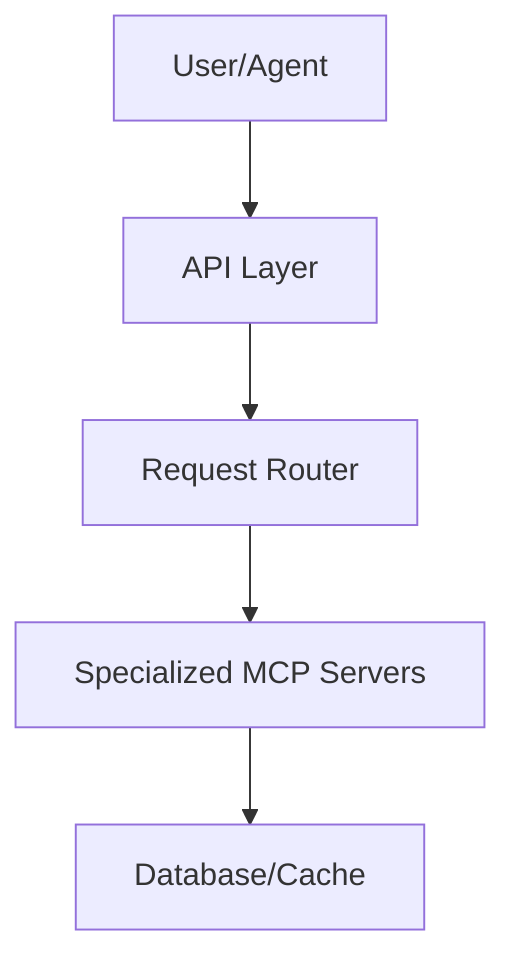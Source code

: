 %% MCP Server Architecture
flowchart TB
    User[User/Agent]
    API[API Layer]
    Router[Request Router]
    Servers[Specialized MCP Servers]
    DB[Database/Cache]
    User --> API --> Router --> Servers
    Servers --> DB